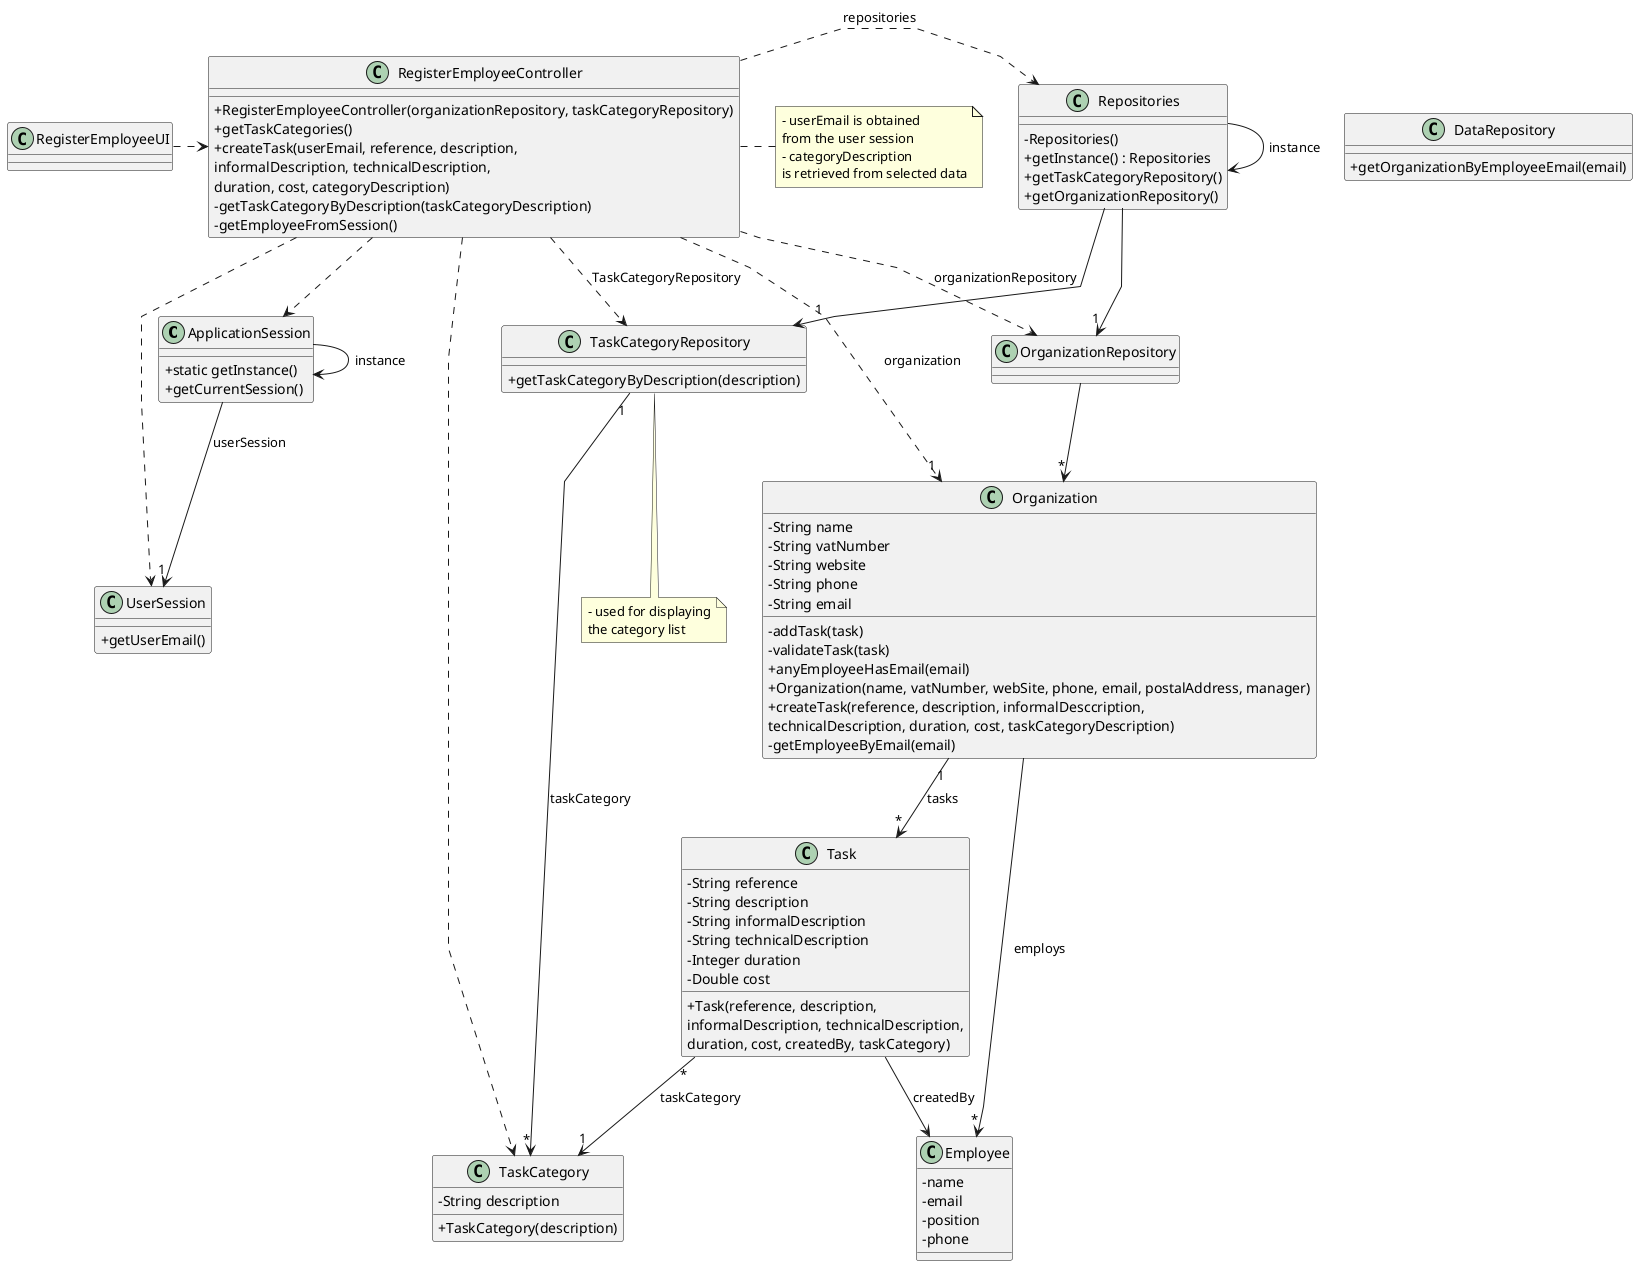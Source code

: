 @startuml
'skinparam monochrome true
skinparam packageStyle rectangle
skinparam shadowing false
skinparam linetype polyline
'skinparam linetype orto

skinparam classAttributeIconSize 0

'left to right direction

class ApplicationSession
{
    + static getInstance()
    + getCurrentSession()
}

class UserSession
{
    + getUserEmail()
}

class Employee {
    - name
    - email
    - position
    - phone
}

class Task {
    - String reference
    - String description
    - String informalDescription
    - String technicalDescription
    - Integer duration
    - Double cost

    + Task(reference, description,\ninformalDescription, technicalDescription,\nduration, cost, createdBy, taskCategory)
}

class TaskCategory {
    - String description

    + TaskCategory(description)
}

class Organization {
    - String name
    - String vatNumber
    - String website
    - String phone
    - String email

    - addTask(task)
    - validateTask(task)
    + anyEmployeeHasEmail(email)
    + Organization(name, vatNumber, webSite, phone, email, postalAddress, manager)
    + createTask(reference, description, informalDesccription,\ntechnicalDescription, duration, cost, taskCategoryDescription)
    - getEmployeeByEmail(email)

'  +saveTask(task)
}

class TaskCategoryRepository {
    + getTaskCategoryByDescription(description)
}

class DataRepository {
    + getOrganizationByEmployeeEmail(email)
}

class Repositories {
    - Repositories()
    + getInstance() : Repositories
    + getTaskCategoryRepository()
    + getOrganizationRepository()
}

class RegisterEmployeeController {
    + RegisterEmployeeController(organizationRepository, taskCategoryRepository)
    + getTaskCategories()
    + createTask(userEmail, reference, description,\ninformalDescription, technicalDescription,\nduration, cost, categoryDescription)
    - getTaskCategoryByDescription(taskCategoryDescription)
    - getEmployeeFromSession()
}

note right of RegisterEmployeeController
    - userEmail is obtained
    from the user session
    - categoryDescription
    is retrieved from selected data
end note

note bottom of TaskCategoryRepository
    - used for displaying
    the category list
end note

class RegisterEmployeeUI {
}

Repositories -> Repositories : instance
ApplicationSession -> ApplicationSession : instance

RegisterEmployeeUI .> RegisterEmployeeController

RegisterEmployeeController .> Repositories : repositories

Repositories -> "1" TaskCategoryRepository

RegisterEmployeeController ..> TaskCategory
RegisterEmployeeController ..> OrganizationRepository : organizationRepository
RegisterEmployeeController ..> TaskCategoryRepository : TaskCategoryRepository

Repositories --> "1" OrganizationRepository

OrganizationRepository --> "*" Organization
ApplicationSession --> "1" UserSession : userSession

RegisterEmployeeController ..> "1" Organization : organization
RegisterEmployeeController ..> ApplicationSession
RegisterEmployeeController ..> UserSession
Task "*" --> "1" TaskCategory : taskCategory
TaskCategoryRepository "1" --> "*" TaskCategory : taskCategory
Organization "1" --> "*" Task : tasks
Task --> Employee : createdBy

Organization --> "*" Employee : employs

@enduml